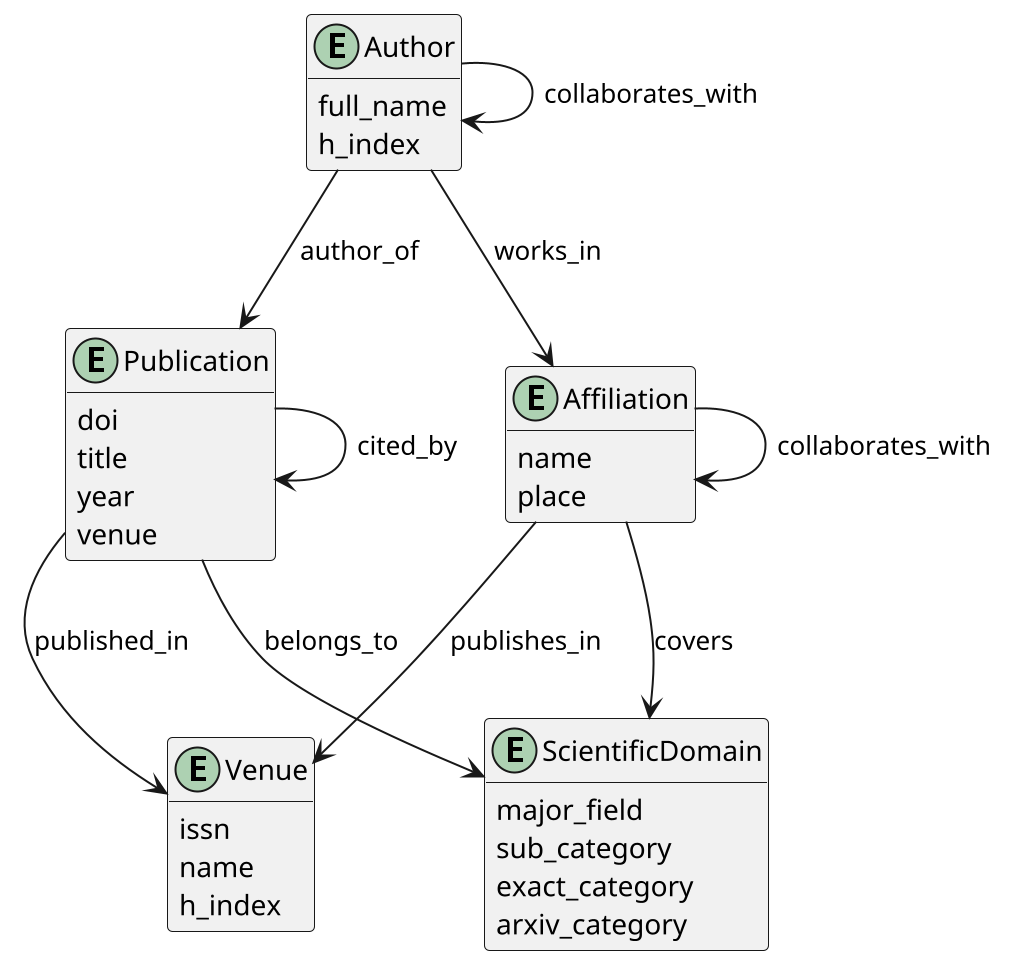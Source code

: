 @startuml GraphFinal

scale 2
hide methods

entity Publication {
    doi
    title
    year
    venue
}

entity Author {
    full_name
    h_index
}

entity Affiliation {
    name
    place
}

entity Venue {
    issn
    name
    h_index
}

entity ScientificDomain {
    major_field
    sub_category
    exact_category
    arxiv_category
}

Author --> Publication : author_of
Author -> Author : collaborates_with
Author --> Affiliation : works_in
Publication --> Venue : published_in
Publication --> ScientificDomain : belongs_to
Affiliation --> ScientificDomain : covers
Publication --> Publication : cited_by
Affiliation --> Venue : publishes_in
Affiliation --> Affiliation : collaborates_with

@enduml